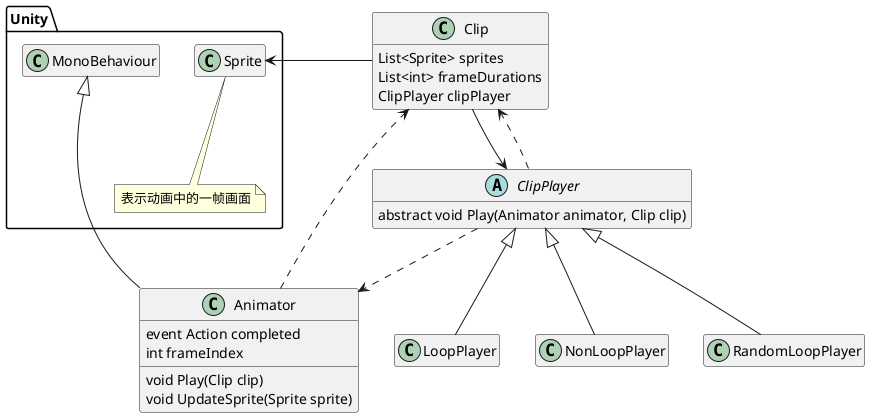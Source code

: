 ﻿@startuml
'https://plantuml.com/class-diagram

hide empty members

namespace Unity {
    class MonoBehaviour
    class Sprite
    
    note bottom of Sprite : 表示动画中的一帧画面
}

class Animator extends Unity.MonoBehaviour {
    event Action completed
    int frameIndex

    void Play(Clip clip)
    void UpdateSprite(Sprite sprite)
}

class Clip {
    List<Sprite> sprites
    List<int> frameDurations
    ClipPlayer clipPlayer
}

abstract class ClipPlayer {
    abstract void Play(Animator animator, Clip clip)
}

class LoopPlayer extends ClipPlayer
class NonLoopPlayer extends ClipPlayer
class RandomLoopPlayer extends ClipPlayer


Animator ..> Clip

Clip --> ClipPlayer
Clip -> Unity.Sprite

ClipPlayer ..> Animator
ClipPlayer ..> Clip


@enduml